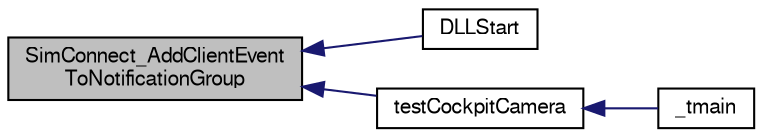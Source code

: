 digraph "SimConnect_AddClientEventToNotificationGroup"
{
  bgcolor="transparent";
  edge [fontname="FreeSans",fontsize="10",labelfontname="FreeSans",labelfontsize="10"];
  node [fontname="FreeSans",fontsize="10",shape=record];
  rankdir="LR";
  Node1 [label="SimConnect_AddClientEvent\lToNotificationGroup",height=0.2,width=0.4,color="black", fillcolor="grey75", style="filled" fontcolor="black"];
  Node1 -> Node2 [dir="back",color="midnightblue",fontsize="10",style="solid",fontname="FreeSans"];
  Node2 [label="DLLStart",height=0.2,width=0.4,color="black",URL="$testDLL_8cpp.html#a54633aa73b9653cdcc681606af061121"];
  Node1 -> Node3 [dir="back",color="midnightblue",fontsize="10",style="solid",fontname="FreeSans"];
  Node3 [label="testCockpitCamera",height=0.2,width=0.4,color="black",URL="$CameraTool_8cpp.html#a5897d798709cc849bab0a55e50d55880"];
  Node3 -> Node4 [dir="back",color="midnightblue",fontsize="10",style="solid",fontname="FreeSans"];
  Node4 [label="_tmain",height=0.2,width=0.4,color="black",URL="$CameraTool_8cpp.html#a9ded5d41f500fd92b63c46f949284f35"];
}
